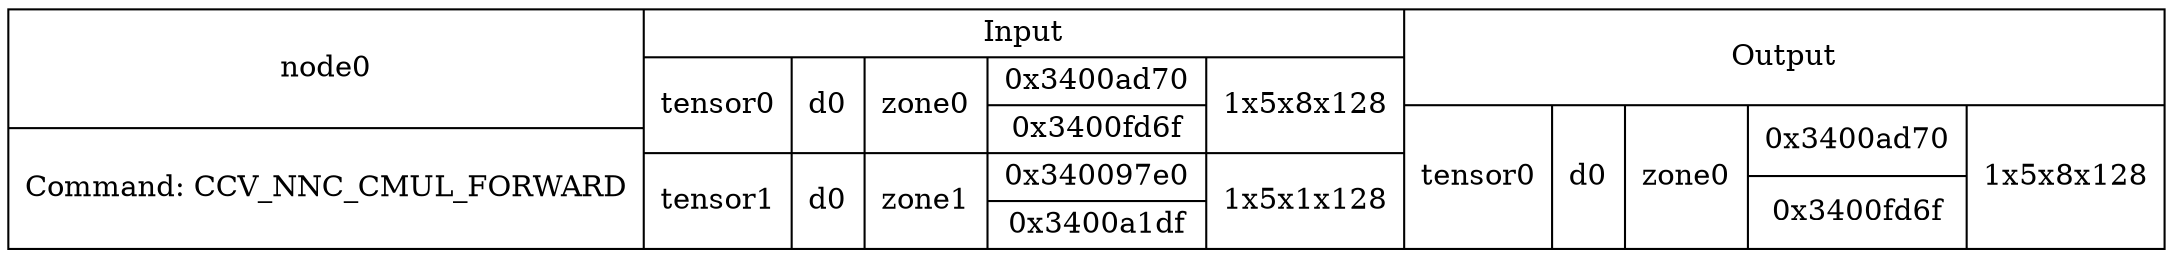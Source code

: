 digraph G {
compound=true;
node0 [shape=record,label="{node0|Command: CCV_NNC_CMUL_FORWARD}|{Input|{tensor0|d0|zone0|{0x3400ad70|0x3400fd6f}|1x5x8x128}|{tensor1|d0|zone1|{0x340097e0|0x3400a1df}|1x5x1x128}}|{Output|{tensor0|d0|zone0|{0x3400ad70|0x3400fd6f}|1x5x8x128}}"];
}

